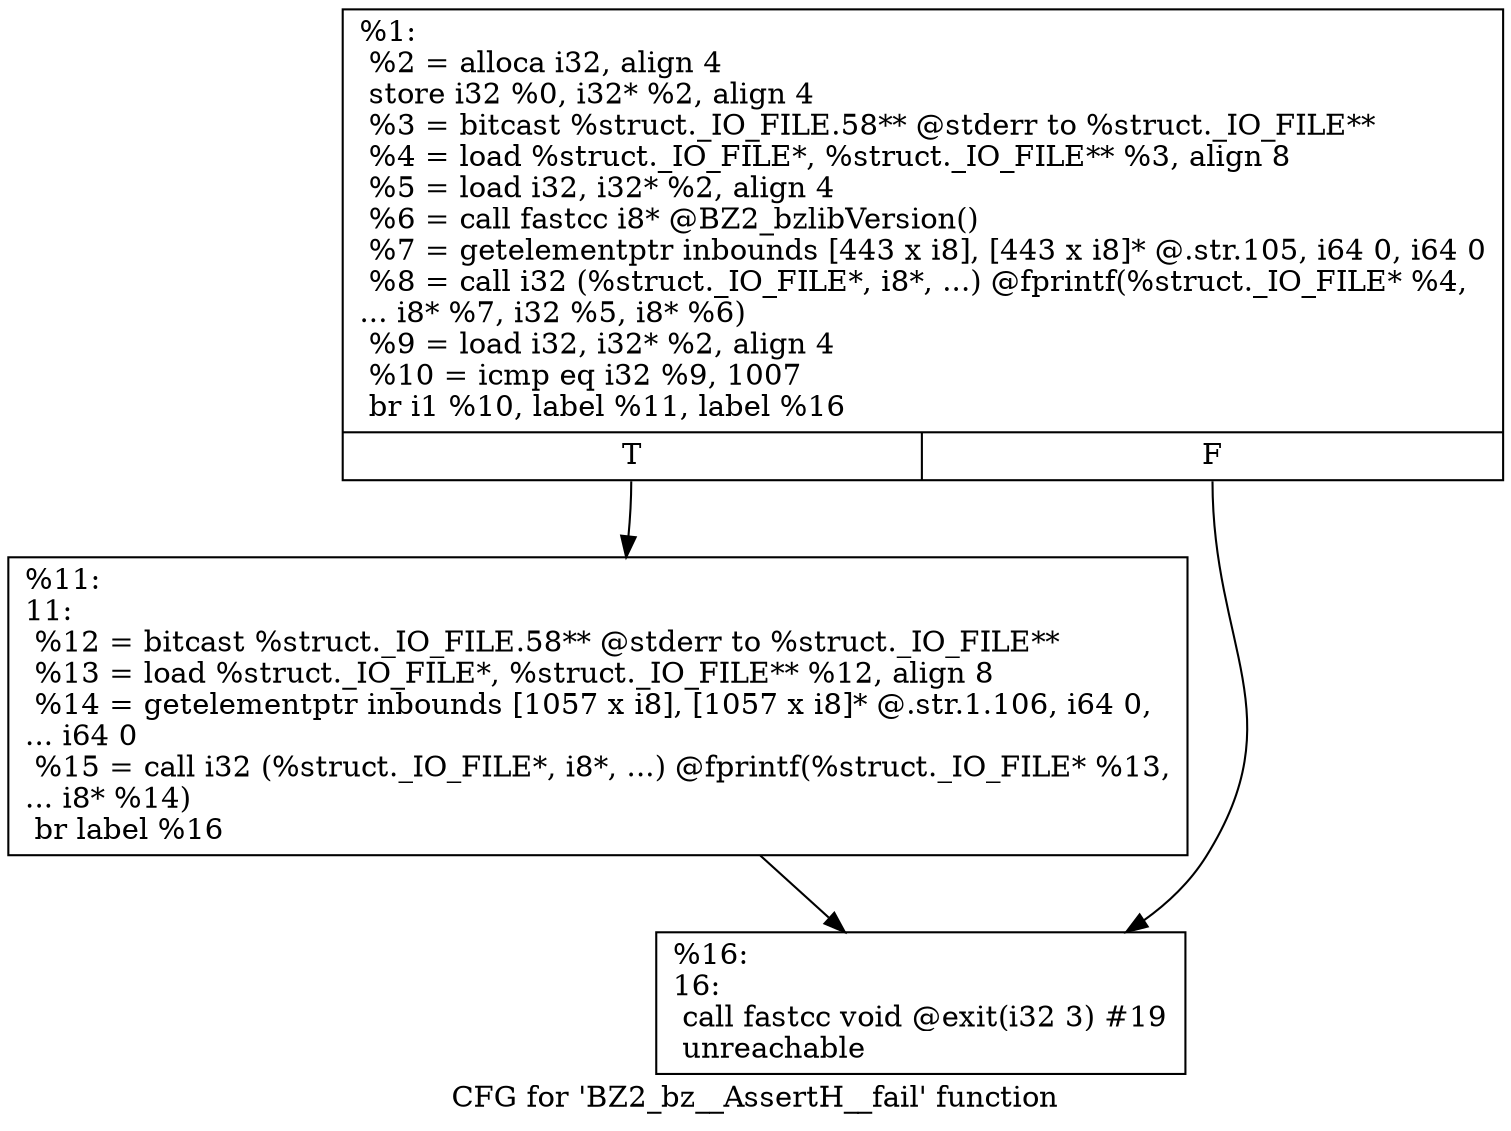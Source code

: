 digraph "CFG for 'BZ2_bz__AssertH__fail' function" {
	label="CFG for 'BZ2_bz__AssertH__fail' function";

	Node0x1c90280 [shape=record,label="{%1:\l  %2 = alloca i32, align 4\l  store i32 %0, i32* %2, align 4\l  %3 = bitcast %struct._IO_FILE.58** @stderr to %struct._IO_FILE**\l  %4 = load %struct._IO_FILE*, %struct._IO_FILE** %3, align 8\l  %5 = load i32, i32* %2, align 4\l  %6 = call fastcc i8* @BZ2_bzlibVersion()\l  %7 = getelementptr inbounds [443 x i8], [443 x i8]* @.str.105, i64 0, i64 0\l  %8 = call i32 (%struct._IO_FILE*, i8*, ...) @fprintf(%struct._IO_FILE* %4,\l... i8* %7, i32 %5, i8* %6)\l  %9 = load i32, i32* %2, align 4\l  %10 = icmp eq i32 %9, 1007\l  br i1 %10, label %11, label %16\l|{<s0>T|<s1>F}}"];
	Node0x1c90280:s0 -> Node0x1c902d0;
	Node0x1c90280:s1 -> Node0x1c90320;
	Node0x1c902d0 [shape=record,label="{%11:\l11:                                               \l  %12 = bitcast %struct._IO_FILE.58** @stderr to %struct._IO_FILE**\l  %13 = load %struct._IO_FILE*, %struct._IO_FILE** %12, align 8\l  %14 = getelementptr inbounds [1057 x i8], [1057 x i8]* @.str.1.106, i64 0,\l... i64 0\l  %15 = call i32 (%struct._IO_FILE*, i8*, ...) @fprintf(%struct._IO_FILE* %13,\l... i8* %14)\l  br label %16\l}"];
	Node0x1c902d0 -> Node0x1c90320;
	Node0x1c90320 [shape=record,label="{%16:\l16:                                               \l  call fastcc void @exit(i32 3) #19\l  unreachable\l}"];
}
